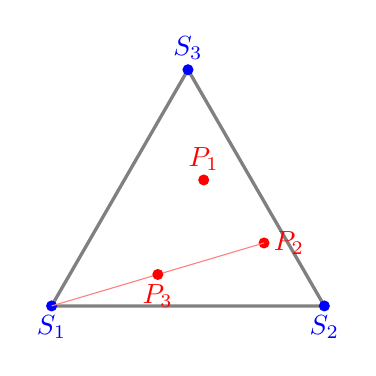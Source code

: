 \begin{tikzpicture}[scale=1]

\def\R{2}


\coordinate (S1) at (210:\R);
\coordinate (S2) at (-30:\R);
\coordinate (S3) at (90:\R);

\draw[gray, very thick] (S1) -- (S2) -- (S3) -- cycle;
\fill[blue] (S1) circle (2pt) node[below] {$S_1$};
\fill[blue] (S2) circle (2pt) node[below] {$S_2$};
\fill[blue] (S3) circle (2pt) node[above] {$S_3$};


  \def\x{0.2}
  \def\y{0.6}

  \coordinate (P) at (\x,\y);

  \fill[red] (P) circle (2pt) node[above] {$P_1$};

%  \draw[red!50] (P)--(S2);
  \coordinate (P) at ($(P)!0.5!(S2)$);
  \fill[red] (P) circle (2pt) node[right] {$P_2$};

  \draw[red!50] (P)--(S1);
  \coordinate (P) at ($ (P)!0.5!(S1) $);
  \fill[red] (P) circle (2pt) node[below] {$P_3$};

%   \draw[red!50] (P)--(S2);
%   \coordinate (P) at ($ (P)!0.5!(S2) $);
%   \fill[red] (P) circle (1pt) node[below] {$P_4$};

\end{tikzpicture}